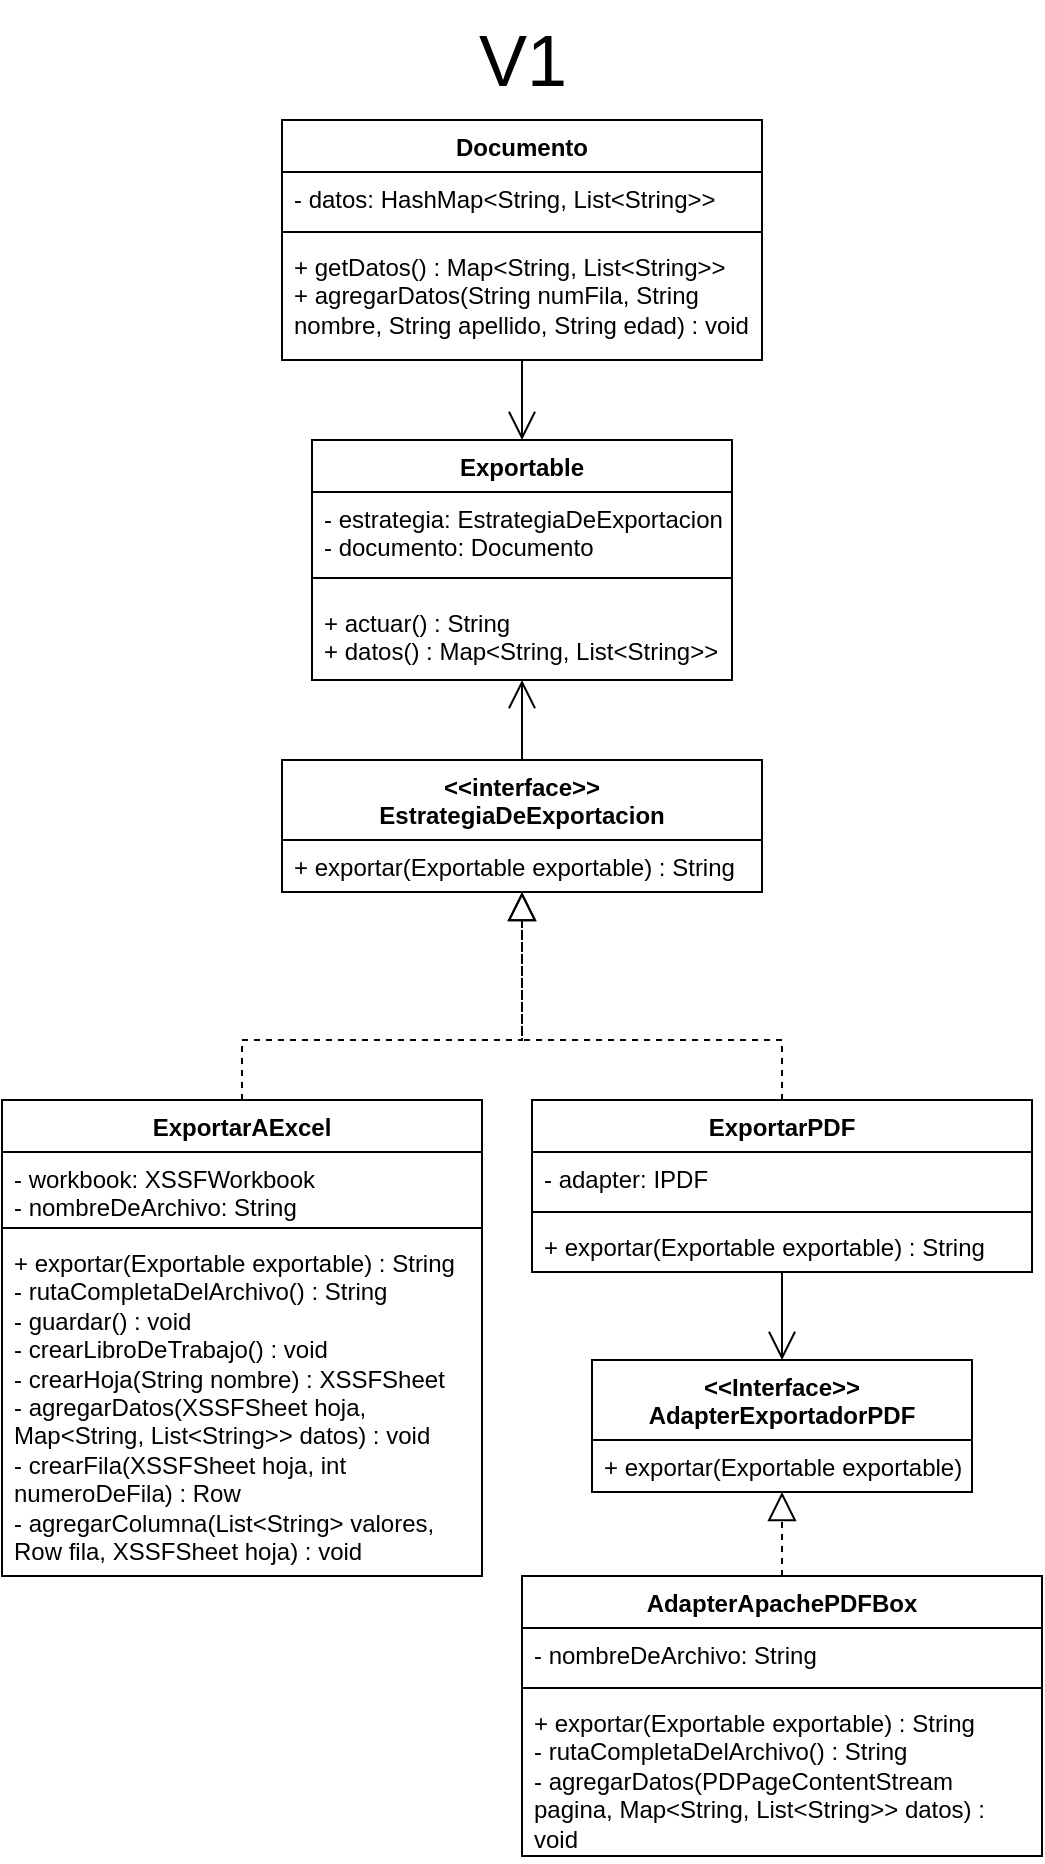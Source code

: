 <mxfile version="24.6.4" type="device">
  <diagram name="Página-1" id="m3YiKb1pOxPoElPiLpKl">
    <mxGraphModel dx="3214" dy="362" grid="1" gridSize="10" guides="1" tooltips="1" connect="1" arrows="1" fold="1" page="1" pageScale="1" pageWidth="827" pageHeight="1169" math="0" shadow="0">
      <root>
        <mxCell id="0" />
        <mxCell id="1" parent="0" />
        <mxCell id="AN9zDlKNwb55fskblCpH-6" value="Exportable" style="swimlane;fontStyle=1;align=center;verticalAlign=top;childLayout=stackLayout;horizontal=1;startSize=26;horizontalStack=0;resizeParent=1;resizeParentMax=0;resizeLast=0;collapsible=1;marginBottom=0;whiteSpace=wrap;html=1;" parent="1" vertex="1">
          <mxGeometry x="-1505" y="280" width="210" height="120" as="geometry" />
        </mxCell>
        <mxCell id="AN9zDlKNwb55fskblCpH-7" value="&lt;div&gt;- estrategia: EstrategiaDeExportacion&lt;br&gt;&lt;/div&gt;&lt;div&gt;- documento: Documento&lt;br&gt;&lt;/div&gt;" style="text;strokeColor=none;fillColor=none;align=left;verticalAlign=top;spacingLeft=4;spacingRight=4;overflow=hidden;rotatable=0;points=[[0,0.5],[1,0.5]];portConstraint=eastwest;whiteSpace=wrap;html=1;" parent="AN9zDlKNwb55fskblCpH-6" vertex="1">
          <mxGeometry y="26" width="210" height="34" as="geometry" />
        </mxCell>
        <mxCell id="AN9zDlKNwb55fskblCpH-8" value="" style="line;strokeWidth=1;fillColor=none;align=left;verticalAlign=middle;spacingTop=-1;spacingLeft=3;spacingRight=3;rotatable=0;labelPosition=right;points=[];portConstraint=eastwest;strokeColor=inherit;" parent="AN9zDlKNwb55fskblCpH-6" vertex="1">
          <mxGeometry y="60" width="210" height="18" as="geometry" />
        </mxCell>
        <mxCell id="AN9zDlKNwb55fskblCpH-9" value="&lt;div&gt;+ actuar() : String&lt;/div&gt;&lt;div&gt;+ datos() : Map&amp;lt;String, List&amp;lt;String&amp;gt;&amp;gt;&lt;br&gt;&lt;/div&gt;" style="text;strokeColor=none;fillColor=none;align=left;verticalAlign=top;spacingLeft=4;spacingRight=4;overflow=hidden;rotatable=0;points=[[0,0.5],[1,0.5]];portConstraint=eastwest;whiteSpace=wrap;html=1;" parent="AN9zDlKNwb55fskblCpH-6" vertex="1">
          <mxGeometry y="78" width="210" height="42" as="geometry" />
        </mxCell>
        <mxCell id="AN9zDlKNwb55fskblCpH-10" value="ExportarAExcel" style="swimlane;fontStyle=1;align=center;verticalAlign=top;childLayout=stackLayout;horizontal=1;startSize=26;horizontalStack=0;resizeParent=1;resizeParentMax=0;resizeLast=0;collapsible=1;marginBottom=0;whiteSpace=wrap;html=1;" parent="1" vertex="1">
          <mxGeometry x="-1660" y="610" width="240" height="238" as="geometry" />
        </mxCell>
        <mxCell id="AN9zDlKNwb55fskblCpH-11" value="&lt;div&gt;- workbook: XSSFWorkbook&lt;/div&gt;&lt;div&gt;- nombreDeArchivo: String&lt;br&gt;&lt;/div&gt;" style="text;strokeColor=none;fillColor=none;align=left;verticalAlign=top;spacingLeft=4;spacingRight=4;overflow=hidden;rotatable=0;points=[[0,0.5],[1,0.5]];portConstraint=eastwest;whiteSpace=wrap;html=1;" parent="AN9zDlKNwb55fskblCpH-10" vertex="1">
          <mxGeometry y="26" width="240" height="34" as="geometry" />
        </mxCell>
        <mxCell id="AN9zDlKNwb55fskblCpH-12" value="" style="line;strokeWidth=1;fillColor=none;align=left;verticalAlign=middle;spacingTop=-1;spacingLeft=3;spacingRight=3;rotatable=0;labelPosition=right;points=[];portConstraint=eastwest;strokeColor=inherit;" parent="AN9zDlKNwb55fskblCpH-10" vertex="1">
          <mxGeometry y="60" width="240" height="8" as="geometry" />
        </mxCell>
        <mxCell id="AN9zDlKNwb55fskblCpH-13" value="&lt;div&gt;+ exportar(Exportable exportable) : String&lt;br&gt;&lt;/div&gt;&lt;div&gt;- rutaCompletaDelArchivo() : String&lt;/div&gt;&lt;div&gt;- guardar() : void&lt;/div&gt;&lt;div&gt;- crearLibroDeTrabajo() : void&lt;/div&gt;&lt;div&gt;- crearHoja(String nombre) : XSSFSheet&lt;/div&gt;&lt;div&gt;- agregarDatos(XSSFSheet hoja, Map&amp;lt;String, List&amp;lt;String&amp;gt;&amp;gt; datos) : void&lt;/div&gt;&lt;div&gt;- crearFila(XSSFSheet hoja, int numeroDeFila) : Row&lt;/div&gt;&lt;div&gt;- agregarColumna(List&amp;lt;String&amp;gt; valores, Row fila, XSSFSheet hoja) : void&lt;br&gt;&lt;/div&gt;" style="text;strokeColor=none;fillColor=none;align=left;verticalAlign=top;spacingLeft=4;spacingRight=4;overflow=hidden;rotatable=0;points=[[0,0.5],[1,0.5]];portConstraint=eastwest;whiteSpace=wrap;html=1;" parent="AN9zDlKNwb55fskblCpH-10" vertex="1">
          <mxGeometry y="68" width="240" height="170" as="geometry" />
        </mxCell>
        <mxCell id="AN9zDlKNwb55fskblCpH-14" value="&amp;lt;&amp;lt;Interface&amp;gt;&amp;gt;&lt;br&gt;&lt;div&gt;AdapterExportadorPDF&lt;/div&gt;" style="swimlane;fontStyle=1;align=center;verticalAlign=top;childLayout=stackLayout;horizontal=1;startSize=40;horizontalStack=0;resizeParent=1;resizeParentMax=0;resizeLast=0;collapsible=1;marginBottom=0;whiteSpace=wrap;html=1;" parent="1" vertex="1">
          <mxGeometry x="-1365" y="740" width="190" height="66" as="geometry" />
        </mxCell>
        <mxCell id="AN9zDlKNwb55fskblCpH-17" value="+ exportar(Exportable exportable)" style="text;strokeColor=none;fillColor=none;align=left;verticalAlign=top;spacingLeft=4;spacingRight=4;overflow=hidden;rotatable=0;points=[[0,0.5],[1,0.5]];portConstraint=eastwest;whiteSpace=wrap;html=1;" parent="AN9zDlKNwb55fskblCpH-14" vertex="1">
          <mxGeometry y="40" width="190" height="26" as="geometry" />
        </mxCell>
        <mxCell id="AN9zDlKNwb55fskblCpH-18" value="AdapterApachePDFBox" style="swimlane;fontStyle=1;align=center;verticalAlign=top;childLayout=stackLayout;horizontal=1;startSize=26;horizontalStack=0;resizeParent=1;resizeParentMax=0;resizeLast=0;collapsible=1;marginBottom=0;whiteSpace=wrap;html=1;" parent="1" vertex="1">
          <mxGeometry x="-1400" y="848" width="260" height="140" as="geometry" />
        </mxCell>
        <mxCell id="AN9zDlKNwb55fskblCpH-19" value="- nombreDeArchivo: String" style="text;strokeColor=none;fillColor=none;align=left;verticalAlign=top;spacingLeft=4;spacingRight=4;overflow=hidden;rotatable=0;points=[[0,0.5],[1,0.5]];portConstraint=eastwest;whiteSpace=wrap;html=1;" parent="AN9zDlKNwb55fskblCpH-18" vertex="1">
          <mxGeometry y="26" width="260" height="26" as="geometry" />
        </mxCell>
        <mxCell id="AN9zDlKNwb55fskblCpH-20" value="" style="line;strokeWidth=1;fillColor=none;align=left;verticalAlign=middle;spacingTop=-1;spacingLeft=3;spacingRight=3;rotatable=0;labelPosition=right;points=[];portConstraint=eastwest;strokeColor=inherit;" parent="AN9zDlKNwb55fskblCpH-18" vertex="1">
          <mxGeometry y="52" width="260" height="8" as="geometry" />
        </mxCell>
        <mxCell id="AN9zDlKNwb55fskblCpH-21" value="&lt;div&gt;+ exportar(Exportable exportable) : String&lt;/div&gt;&lt;div&gt;- rutaCompletaDelArchivo() : String&lt;/div&gt;&lt;div&gt;- agregarDatos(PDPageContentStream pagina, Map&amp;lt;String, List&amp;lt;String&amp;gt;&amp;gt; datos) : void &lt;br&gt;&lt;/div&gt;" style="text;strokeColor=none;fillColor=none;align=left;verticalAlign=top;spacingLeft=4;spacingRight=4;overflow=hidden;rotatable=0;points=[[0,0.5],[1,0.5]];portConstraint=eastwest;whiteSpace=wrap;html=1;" parent="AN9zDlKNwb55fskblCpH-18" vertex="1">
          <mxGeometry y="60" width="260" height="80" as="geometry" />
        </mxCell>
        <mxCell id="AN9zDlKNwb55fskblCpH-22" value="ExportarPDF" style="swimlane;fontStyle=1;align=center;verticalAlign=top;childLayout=stackLayout;horizontal=1;startSize=26;horizontalStack=0;resizeParent=1;resizeParentMax=0;resizeLast=0;collapsible=1;marginBottom=0;whiteSpace=wrap;html=1;" parent="1" vertex="1">
          <mxGeometry x="-1395" y="610" width="250" height="86" as="geometry" />
        </mxCell>
        <mxCell id="AN9zDlKNwb55fskblCpH-23" value="- adapter: IPDF" style="text;strokeColor=none;fillColor=none;align=left;verticalAlign=top;spacingLeft=4;spacingRight=4;overflow=hidden;rotatable=0;points=[[0,0.5],[1,0.5]];portConstraint=eastwest;whiteSpace=wrap;html=1;" parent="AN9zDlKNwb55fskblCpH-22" vertex="1">
          <mxGeometry y="26" width="250" height="26" as="geometry" />
        </mxCell>
        <mxCell id="AN9zDlKNwb55fskblCpH-24" value="" style="line;strokeWidth=1;fillColor=none;align=left;verticalAlign=middle;spacingTop=-1;spacingLeft=3;spacingRight=3;rotatable=0;labelPosition=right;points=[];portConstraint=eastwest;strokeColor=inherit;" parent="AN9zDlKNwb55fskblCpH-22" vertex="1">
          <mxGeometry y="52" width="250" height="8" as="geometry" />
        </mxCell>
        <mxCell id="AN9zDlKNwb55fskblCpH-25" value="+ exportar(Exportable exportable) : String" style="text;strokeColor=none;fillColor=none;align=left;verticalAlign=top;spacingLeft=4;spacingRight=4;overflow=hidden;rotatable=0;points=[[0,0.5],[1,0.5]];portConstraint=eastwest;whiteSpace=wrap;html=1;" parent="AN9zDlKNwb55fskblCpH-22" vertex="1">
          <mxGeometry y="60" width="250" height="26" as="geometry" />
        </mxCell>
        <mxCell id="AN9zDlKNwb55fskblCpH-27" value="" style="endArrow=open;endFill=1;endSize=12;html=1;rounded=0;" parent="1" source="AN9zDlKNwb55fskblCpH-28" target="AN9zDlKNwb55fskblCpH-6" edge="1">
          <mxGeometry width="160" relative="1" as="geometry">
            <mxPoint x="-1395" y="450" as="sourcePoint" />
            <mxPoint x="-1395" y="330" as="targetPoint" />
          </mxGeometry>
        </mxCell>
        <mxCell id="AN9zDlKNwb55fskblCpH-28" value="&lt;div&gt;&amp;lt;&amp;lt;interface&amp;gt;&amp;gt;&lt;/div&gt;&lt;div&gt;EstrategiaDeExportacion&lt;br&gt;&lt;/div&gt;" style="swimlane;fontStyle=1;align=center;verticalAlign=top;childLayout=stackLayout;horizontal=1;startSize=40;horizontalStack=0;resizeParent=1;resizeParentMax=0;resizeLast=0;collapsible=1;marginBottom=0;whiteSpace=wrap;html=1;" parent="1" vertex="1">
          <mxGeometry x="-1520" y="440" width="240" height="66" as="geometry" />
        </mxCell>
        <mxCell id="AN9zDlKNwb55fskblCpH-31" value="+ exportar(Exportable exportable) : String" style="text;strokeColor=none;fillColor=none;align=left;verticalAlign=top;spacingLeft=4;spacingRight=4;overflow=hidden;rotatable=0;points=[[0,0.5],[1,0.5]];portConstraint=eastwest;whiteSpace=wrap;html=1;" parent="AN9zDlKNwb55fskblCpH-28" vertex="1">
          <mxGeometry y="40" width="240" height="26" as="geometry" />
        </mxCell>
        <mxCell id="AN9zDlKNwb55fskblCpH-37" value="" style="endArrow=open;endFill=1;endSize=12;html=1;rounded=0;entryX=0.5;entryY=0;entryDx=0;entryDy=0;" parent="1" source="AN9zDlKNwb55fskblCpH-25" target="AN9zDlKNwb55fskblCpH-14" edge="1">
          <mxGeometry width="160" relative="1" as="geometry">
            <mxPoint x="-1180.5" y="647" as="sourcePoint" />
            <mxPoint x="-1179.5" y="596" as="targetPoint" />
          </mxGeometry>
        </mxCell>
        <mxCell id="AN9zDlKNwb55fskblCpH-44" value="" style="endArrow=block;dashed=1;endFill=0;endSize=12;html=1;rounded=0;" parent="1" source="AN9zDlKNwb55fskblCpH-18" target="AN9zDlKNwb55fskblCpH-14" edge="1">
          <mxGeometry width="160" relative="1" as="geometry">
            <mxPoint x="-1290" y="800" as="sourcePoint" />
            <mxPoint x="-1130" y="800" as="targetPoint" />
          </mxGeometry>
        </mxCell>
        <mxCell id="AN9zDlKNwb55fskblCpH-45" value="" style="endArrow=block;dashed=1;endFill=0;endSize=12;html=1;rounded=0;" parent="1" source="AN9zDlKNwb55fskblCpH-10" target="AN9zDlKNwb55fskblCpH-28" edge="1">
          <mxGeometry width="160" relative="1" as="geometry">
            <mxPoint x="-1440" y="600" as="sourcePoint" />
            <mxPoint x="-1280" y="600" as="targetPoint" />
            <Array as="points">
              <mxPoint x="-1540" y="580" />
              <mxPoint x="-1400" y="580" />
            </Array>
          </mxGeometry>
        </mxCell>
        <mxCell id="AN9zDlKNwb55fskblCpH-47" value="" style="endArrow=block;dashed=1;endFill=0;endSize=12;html=1;rounded=0;" parent="1" source="AN9zDlKNwb55fskblCpH-22" target="AN9zDlKNwb55fskblCpH-28" edge="1">
          <mxGeometry width="160" relative="1" as="geometry">
            <mxPoint x="-1440" y="600" as="sourcePoint" />
            <mxPoint x="-1280" y="600" as="targetPoint" />
            <Array as="points">
              <mxPoint x="-1270" y="580" />
              <mxPoint x="-1400" y="580" />
            </Array>
          </mxGeometry>
        </mxCell>
        <mxCell id="AN9zDlKNwb55fskblCpH-48" value="&lt;font style=&quot;font-size: 36px;&quot;&gt;V1&lt;/font&gt;" style="text;html=1;align=center;verticalAlign=middle;resizable=0;points=[];autosize=1;strokeColor=none;fillColor=none;" parent="1" vertex="1">
          <mxGeometry x="-1435" y="60" width="70" height="60" as="geometry" />
        </mxCell>
        <mxCell id="f1k30kbrnZfmxj0MRdFR-2" value="Documento" style="swimlane;fontStyle=1;align=center;verticalAlign=top;childLayout=stackLayout;horizontal=1;startSize=26;horizontalStack=0;resizeParent=1;resizeParentMax=0;resizeLast=0;collapsible=1;marginBottom=0;whiteSpace=wrap;html=1;" parent="1" vertex="1">
          <mxGeometry x="-1520" y="120" width="240" height="120" as="geometry" />
        </mxCell>
        <mxCell id="f1k30kbrnZfmxj0MRdFR-3" value="- datos: HashMap&amp;lt;String, List&amp;lt;String&amp;gt;&amp;gt;" style="text;strokeColor=none;fillColor=none;align=left;verticalAlign=top;spacingLeft=4;spacingRight=4;overflow=hidden;rotatable=0;points=[[0,0.5],[1,0.5]];portConstraint=eastwest;whiteSpace=wrap;html=1;" parent="f1k30kbrnZfmxj0MRdFR-2" vertex="1">
          <mxGeometry y="26" width="240" height="26" as="geometry" />
        </mxCell>
        <mxCell id="f1k30kbrnZfmxj0MRdFR-4" value="" style="line;strokeWidth=1;fillColor=none;align=left;verticalAlign=middle;spacingTop=-1;spacingLeft=3;spacingRight=3;rotatable=0;labelPosition=right;points=[];portConstraint=eastwest;strokeColor=inherit;" parent="f1k30kbrnZfmxj0MRdFR-2" vertex="1">
          <mxGeometry y="52" width="240" height="8" as="geometry" />
        </mxCell>
        <mxCell id="f1k30kbrnZfmxj0MRdFR-5" value="+ getDatos() : Map&amp;lt;String, List&amp;lt;String&amp;gt;&amp;gt;&lt;div&gt;+ agregarDatos(String numFila, String nombre, String apellido, String edad) : void&lt;/div&gt;" style="text;strokeColor=none;fillColor=none;align=left;verticalAlign=top;spacingLeft=4;spacingRight=4;overflow=hidden;rotatable=0;points=[[0,0.5],[1,0.5]];portConstraint=eastwest;whiteSpace=wrap;html=1;" parent="f1k30kbrnZfmxj0MRdFR-2" vertex="1">
          <mxGeometry y="60" width="240" height="60" as="geometry" />
        </mxCell>
        <mxCell id="f1k30kbrnZfmxj0MRdFR-7" value="" style="endArrow=open;endFill=1;endSize=12;html=1;rounded=0;" parent="1" source="f1k30kbrnZfmxj0MRdFR-2" target="AN9zDlKNwb55fskblCpH-6" edge="1">
          <mxGeometry width="160" relative="1" as="geometry">
            <mxPoint x="-1420" y="330" as="sourcePoint" />
            <mxPoint x="-1260" y="330" as="targetPoint" />
          </mxGeometry>
        </mxCell>
      </root>
    </mxGraphModel>
  </diagram>
</mxfile>
